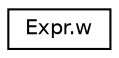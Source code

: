 digraph "Graphical Class Hierarchy"
{
 // LATEX_PDF_SIZE
  edge [fontname="Helvetica",fontsize="10",labelfontname="Helvetica",labelfontsize="10"];
  node [fontname="Helvetica",fontsize="10",shape=record];
  rankdir="LR";
  Node0 [label="Expr.w",height=0.2,width=0.4,color="black", fillcolor="white", style="filled",URL="$db/d1b/sqlite3_8c.html#d8/d1d/unionExpr_8w",tooltip=" "];
}
